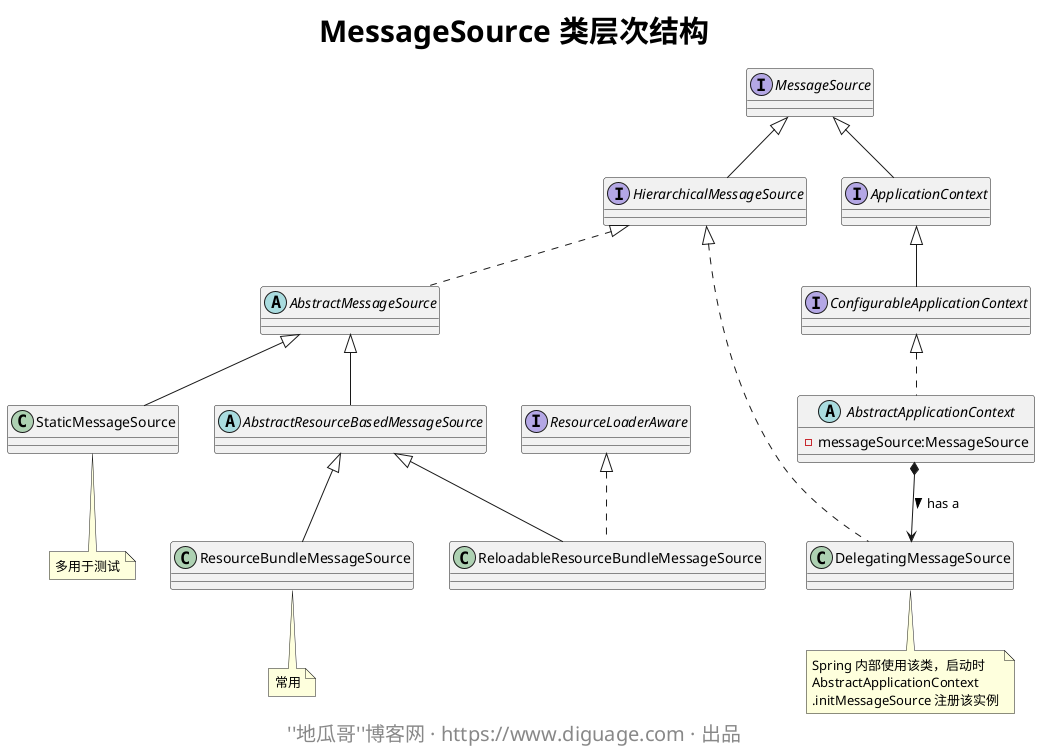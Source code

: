@startuml
skinparam titleFontSize 30
title **MessageSource 类层次结构**

interface HierarchicalMessageSource extends MessageSource

interface ApplicationContext extends MessageSource

interface ConfigurableApplicationContext extends ApplicationContext

abstract class AbstractApplicationContext implements ConfigurableApplicationContext {
    - messageSource:MessageSource
}

abstract class AbstractMessageSource implements HierarchicalMessageSource

class StaticMessageSource extends AbstractMessageSource
note bottom of StaticMessageSource : 多用于测试

abstract class AbstractResourceBasedMessageSource extends AbstractMessageSource

class ResourceBundleMessageSource extends AbstractResourceBasedMessageSource

note bottom of ResourceBundleMessageSource : 常用

class ReloadableResourceBundleMessageSource extends AbstractResourceBasedMessageSource implements ResourceLoaderAware

class DelegatingMessageSource implements HierarchicalMessageSource

note bottom of DelegatingMessageSource : Spring 内部使用该类，启动时\nAbstractApplicationContext\n.initMessageSource 注册该实例

AbstractApplicationContext *--> DelegatingMessageSource : has a >

skinparam footerFontSize 20
footer ''地瓜哥''博客网 · https://www.diguage.com · 出品
@enduml